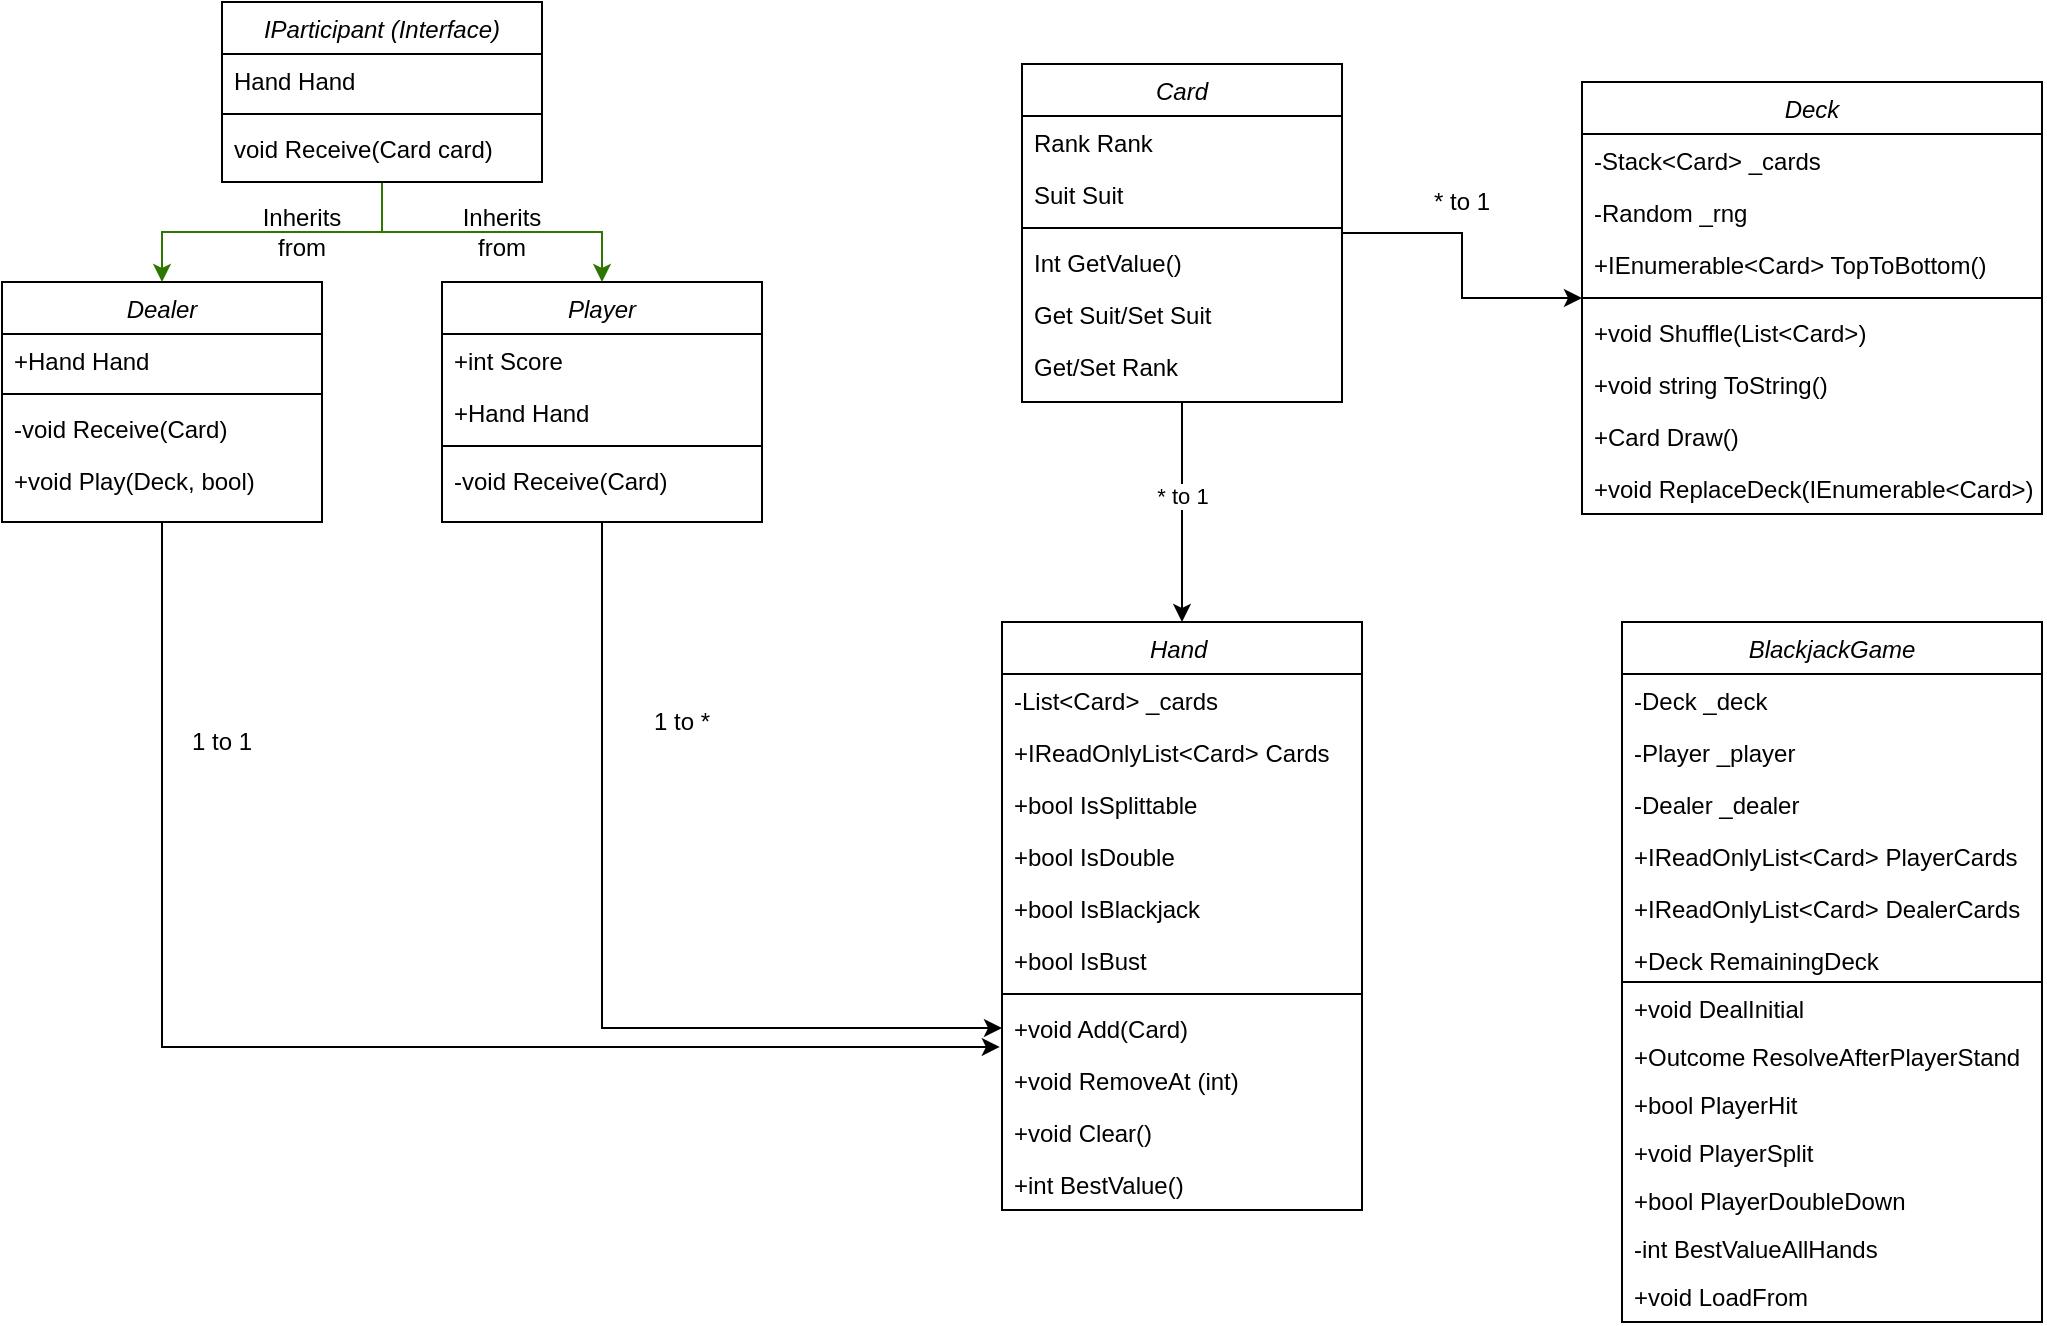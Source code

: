 <mxfile>
    <diagram id="C5RBs43oDa-KdzZeNtuy" name="Page-1">
        <mxGraphModel dx="2141" dy="678" grid="1" gridSize="10" guides="1" tooltips="1" connect="1" arrows="1" fold="1" page="1" pageScale="1" pageWidth="827" pageHeight="1169" background="#ffffff" math="0" shadow="0">
            <root>
                <mxCell id="WIyWlLk6GJQsqaUBKTNV-0"/>
                <mxCell id="WIyWlLk6GJQsqaUBKTNV-1" parent="WIyWlLk6GJQsqaUBKTNV-0"/>
                <mxCell id="kNFxLXK5cxlLBffTxhxj-11" style="edgeStyle=orthogonalEdgeStyle;rounded=0;orthogonalLoop=1;jettySize=auto;html=1;" parent="WIyWlLk6GJQsqaUBKTNV-1" source="zkfFHV4jXpPFQw0GAbJ--0" target="kNFxLXK5cxlLBffTxhxj-1" edge="1">
                    <mxGeometry relative="1" as="geometry"/>
                </mxCell>
                <mxCell id="kNFxLXK5cxlLBffTxhxj-12" style="edgeStyle=orthogonalEdgeStyle;rounded=0;orthogonalLoop=1;jettySize=auto;html=1;entryX=0.5;entryY=0;entryDx=0;entryDy=0;" parent="WIyWlLk6GJQsqaUBKTNV-1" source="zkfFHV4jXpPFQw0GAbJ--0" target="kNFxLXK5cxlLBffTxhxj-7" edge="1">
                    <mxGeometry relative="1" as="geometry">
                        <Array as="points">
                            <mxPoint x="90" y="330"/>
                        </Array>
                    </mxGeometry>
                </mxCell>
                <mxCell id="0" value="* to 1" style="edgeLabel;html=1;align=center;verticalAlign=middle;resizable=0;points=[];" parent="kNFxLXK5cxlLBffTxhxj-12" vertex="1" connectable="0">
                    <mxGeometry x="-0.145" relative="1" as="geometry">
                        <mxPoint as="offset"/>
                    </mxGeometry>
                </mxCell>
                <mxCell id="zkfFHV4jXpPFQw0GAbJ--0" value="Card" style="swimlane;fontStyle=2;align=center;verticalAlign=top;childLayout=stackLayout;horizontal=1;startSize=26;horizontalStack=0;resizeParent=1;resizeLast=0;collapsible=1;marginBottom=0;rounded=0;shadow=0;strokeWidth=1;" parent="WIyWlLk6GJQsqaUBKTNV-1" vertex="1">
                    <mxGeometry x="10" y="61" width="160" height="169" as="geometry">
                        <mxRectangle x="230" y="140" width="160" height="26" as="alternateBounds"/>
                    </mxGeometry>
                </mxCell>
                <mxCell id="zkfFHV4jXpPFQw0GAbJ--1" value="Rank Rank " style="text;align=left;verticalAlign=top;spacingLeft=4;spacingRight=4;overflow=hidden;rotatable=0;points=[[0,0.5],[1,0.5]];portConstraint=eastwest;" parent="zkfFHV4jXpPFQw0GAbJ--0" vertex="1">
                    <mxGeometry y="26" width="160" height="26" as="geometry"/>
                </mxCell>
                <mxCell id="zkfFHV4jXpPFQw0GAbJ--2" value="Suit Suit" style="text;align=left;verticalAlign=top;spacingLeft=4;spacingRight=4;overflow=hidden;rotatable=0;points=[[0,0.5],[1,0.5]];portConstraint=eastwest;rounded=0;shadow=0;html=0;" parent="zkfFHV4jXpPFQw0GAbJ--0" vertex="1">
                    <mxGeometry y="52" width="160" height="26" as="geometry"/>
                </mxCell>
                <mxCell id="zkfFHV4jXpPFQw0GAbJ--4" value="" style="line;html=1;strokeWidth=1;align=left;verticalAlign=middle;spacingTop=-1;spacingLeft=3;spacingRight=3;rotatable=0;labelPosition=right;points=[];portConstraint=eastwest;" parent="zkfFHV4jXpPFQw0GAbJ--0" vertex="1">
                    <mxGeometry y="78" width="160" height="8" as="geometry"/>
                </mxCell>
                <mxCell id="zkfFHV4jXpPFQw0GAbJ--5" value="Int GetValue()" style="text;align=left;verticalAlign=top;spacingLeft=4;spacingRight=4;overflow=hidden;rotatable=0;points=[[0,0.5],[1,0.5]];portConstraint=eastwest;" parent="zkfFHV4jXpPFQw0GAbJ--0" vertex="1">
                    <mxGeometry y="86" width="160" height="26" as="geometry"/>
                </mxCell>
                <mxCell id="2" value="Get Suit/Set Suit" style="text;align=left;verticalAlign=top;spacingLeft=4;spacingRight=4;overflow=hidden;rotatable=0;points=[[0,0.5],[1,0.5]];portConstraint=eastwest;" parent="zkfFHV4jXpPFQw0GAbJ--0" vertex="1">
                    <mxGeometry y="112" width="160" height="26" as="geometry"/>
                </mxCell>
                <mxCell id="3" value="Get/Set Rank" style="text;align=left;verticalAlign=top;spacingLeft=4;spacingRight=4;overflow=hidden;rotatable=0;points=[[0,0.5],[1,0.5]];portConstraint=eastwest;" parent="zkfFHV4jXpPFQw0GAbJ--0" vertex="1">
                    <mxGeometry y="138" width="160" height="26" as="geometry"/>
                </mxCell>
                <mxCell id="kNFxLXK5cxlLBffTxhxj-1" value="Deck" style="swimlane;fontStyle=2;align=center;verticalAlign=top;childLayout=stackLayout;horizontal=1;startSize=26;horizontalStack=0;resizeParent=1;resizeLast=0;collapsible=1;marginBottom=0;rounded=0;shadow=0;strokeWidth=1;" parent="WIyWlLk6GJQsqaUBKTNV-1" vertex="1">
                    <mxGeometry x="290" y="70" width="230" height="216" as="geometry">
                        <mxRectangle x="230" y="140" width="160" height="26" as="alternateBounds"/>
                    </mxGeometry>
                </mxCell>
                <mxCell id="kNFxLXK5cxlLBffTxhxj-2" value="-Stack&lt;Card&gt; _cards" style="text;align=left;verticalAlign=top;spacingLeft=4;spacingRight=4;overflow=hidden;rotatable=0;points=[[0,0.5],[1,0.5]];portConstraint=eastwest;" parent="kNFxLXK5cxlLBffTxhxj-1" vertex="1">
                    <mxGeometry y="26" width="230" height="26" as="geometry"/>
                </mxCell>
                <mxCell id="kNFxLXK5cxlLBffTxhxj-6" value="-Random _rng" style="text;align=left;verticalAlign=top;spacingLeft=4;spacingRight=4;overflow=hidden;rotatable=0;points=[[0,0.5],[1,0.5]];portConstraint=eastwest;" parent="kNFxLXK5cxlLBffTxhxj-1" vertex="1">
                    <mxGeometry y="52" width="230" height="26" as="geometry"/>
                </mxCell>
                <mxCell id="12" value="+IEnumerable&lt;Card&gt; TopToBottom()" style="text;align=left;verticalAlign=top;spacingLeft=4;spacingRight=4;overflow=hidden;rotatable=0;points=[[0,0.5],[1,0.5]];portConstraint=eastwest;" parent="kNFxLXK5cxlLBffTxhxj-1" vertex="1">
                    <mxGeometry y="78" width="230" height="26" as="geometry"/>
                </mxCell>
                <mxCell id="kNFxLXK5cxlLBffTxhxj-5" value="" style="line;html=1;strokeWidth=1;align=left;verticalAlign=middle;spacingTop=-1;spacingLeft=3;spacingRight=3;rotatable=0;labelPosition=right;points=[];portConstraint=eastwest;" parent="kNFxLXK5cxlLBffTxhxj-1" vertex="1">
                    <mxGeometry y="104" width="230" height="8" as="geometry"/>
                </mxCell>
                <mxCell id="13" value="+void Shuffle(List&lt;Card&gt;)" style="text;align=left;verticalAlign=top;spacingLeft=4;spacingRight=4;overflow=hidden;rotatable=0;points=[[0,0.5],[1,0.5]];portConstraint=eastwest;" parent="kNFxLXK5cxlLBffTxhxj-1" vertex="1">
                    <mxGeometry y="112" width="230" height="26" as="geometry"/>
                </mxCell>
                <mxCell id="14" value="+void string ToString()" style="text;align=left;verticalAlign=top;spacingLeft=4;spacingRight=4;overflow=hidden;rotatable=0;points=[[0,0.5],[1,0.5]];portConstraint=eastwest;" parent="kNFxLXK5cxlLBffTxhxj-1" vertex="1">
                    <mxGeometry y="138" width="230" height="26" as="geometry"/>
                </mxCell>
                <mxCell id="15" value="+Card Draw()" style="text;align=left;verticalAlign=top;spacingLeft=4;spacingRight=4;overflow=hidden;rotatable=0;points=[[0,0.5],[1,0.5]];portConstraint=eastwest;" parent="kNFxLXK5cxlLBffTxhxj-1" vertex="1">
                    <mxGeometry y="164" width="230" height="26" as="geometry"/>
                </mxCell>
                <mxCell id="16" value="+void ReplaceDeck(IEnumerable&lt;Card&gt;)" style="text;align=left;verticalAlign=top;spacingLeft=4;spacingRight=4;overflow=hidden;rotatable=0;points=[[0,0.5],[1,0.5]];portConstraint=eastwest;" parent="kNFxLXK5cxlLBffTxhxj-1" vertex="1">
                    <mxGeometry y="190" width="230" height="26" as="geometry"/>
                </mxCell>
                <mxCell id="kNFxLXK5cxlLBffTxhxj-7" value="Hand " style="swimlane;fontStyle=2;align=center;verticalAlign=top;childLayout=stackLayout;horizontal=1;startSize=26;horizontalStack=0;resizeParent=1;resizeLast=0;collapsible=1;marginBottom=0;rounded=0;shadow=0;strokeWidth=1;" parent="WIyWlLk6GJQsqaUBKTNV-1" vertex="1">
                    <mxGeometry y="340" width="180" height="294" as="geometry">
                        <mxRectangle x="230" y="140" width="160" height="26" as="alternateBounds"/>
                    </mxGeometry>
                </mxCell>
                <mxCell id="kNFxLXK5cxlLBffTxhxj-8" value="-List&lt;Card&gt; _cards" style="text;align=left;verticalAlign=top;spacingLeft=4;spacingRight=4;overflow=hidden;rotatable=0;points=[[0,0.5],[1,0.5]];portConstraint=eastwest;" parent="kNFxLXK5cxlLBffTxhxj-7" vertex="1">
                    <mxGeometry y="26" width="180" height="26" as="geometry"/>
                </mxCell>
                <mxCell id="17" value="+IReadOnlyList&lt;Card&gt; Cards" style="text;align=left;verticalAlign=top;spacingLeft=4;spacingRight=4;overflow=hidden;rotatable=0;points=[[0,0.5],[1,0.5]];portConstraint=eastwest;" parent="kNFxLXK5cxlLBffTxhxj-7" vertex="1">
                    <mxGeometry y="52" width="180" height="26" as="geometry"/>
                </mxCell>
                <mxCell id="22" value="+bool IsSplittable" style="text;align=left;verticalAlign=top;spacingLeft=4;spacingRight=4;overflow=hidden;rotatable=0;points=[[0,0.5],[1,0.5]];portConstraint=eastwest;" parent="kNFxLXK5cxlLBffTxhxj-7" vertex="1">
                    <mxGeometry y="78" width="180" height="26" as="geometry"/>
                </mxCell>
                <mxCell id="23" value="+bool IsDouble" style="text;align=left;verticalAlign=top;spacingLeft=4;spacingRight=4;overflow=hidden;rotatable=0;points=[[0,0.5],[1,0.5]];portConstraint=eastwest;" parent="kNFxLXK5cxlLBffTxhxj-7" vertex="1">
                    <mxGeometry y="104" width="180" height="26" as="geometry"/>
                </mxCell>
                <mxCell id="24" value="+bool IsBlackjack" style="text;align=left;verticalAlign=top;spacingLeft=4;spacingRight=4;overflow=hidden;rotatable=0;points=[[0,0.5],[1,0.5]];portConstraint=eastwest;" parent="kNFxLXK5cxlLBffTxhxj-7" vertex="1">
                    <mxGeometry y="130" width="180" height="26" as="geometry"/>
                </mxCell>
                <mxCell id="25" value="+bool IsBust" style="text;align=left;verticalAlign=top;spacingLeft=4;spacingRight=4;overflow=hidden;rotatable=0;points=[[0,0.5],[1,0.5]];portConstraint=eastwest;" parent="kNFxLXK5cxlLBffTxhxj-7" vertex="1">
                    <mxGeometry y="156" width="180" height="26" as="geometry"/>
                </mxCell>
                <mxCell id="kNFxLXK5cxlLBffTxhxj-9" value="" style="line;html=1;strokeWidth=1;align=left;verticalAlign=middle;spacingTop=-1;spacingLeft=3;spacingRight=3;rotatable=0;labelPosition=right;points=[];portConstraint=eastwest;" parent="kNFxLXK5cxlLBffTxhxj-7" vertex="1">
                    <mxGeometry y="182" width="180" height="8" as="geometry"/>
                </mxCell>
                <mxCell id="kNFxLXK5cxlLBffTxhxj-10" value="+void Add(Card)" style="text;align=left;verticalAlign=top;spacingLeft=4;spacingRight=4;overflow=hidden;rotatable=0;points=[[0,0.5],[1,0.5]];portConstraint=eastwest;" parent="kNFxLXK5cxlLBffTxhxj-7" vertex="1">
                    <mxGeometry y="190" width="180" height="26" as="geometry"/>
                </mxCell>
                <mxCell id="18" value="+void RemoveAt (int)" style="text;align=left;verticalAlign=top;spacingLeft=4;spacingRight=4;overflow=hidden;rotatable=0;points=[[0,0.5],[1,0.5]];portConstraint=eastwest;" parent="kNFxLXK5cxlLBffTxhxj-7" vertex="1">
                    <mxGeometry y="216" width="180" height="26" as="geometry"/>
                </mxCell>
                <mxCell id="19" value="+void Clear()" style="text;align=left;verticalAlign=top;spacingLeft=4;spacingRight=4;overflow=hidden;rotatable=0;points=[[0,0.5],[1,0.5]];portConstraint=eastwest;" parent="kNFxLXK5cxlLBffTxhxj-7" vertex="1">
                    <mxGeometry y="242" width="180" height="26" as="geometry"/>
                </mxCell>
                <mxCell id="20" value="+int BestValue()" style="text;align=left;verticalAlign=top;spacingLeft=4;spacingRight=4;overflow=hidden;rotatable=0;points=[[0,0.5],[1,0.5]];portConstraint=eastwest;" parent="kNFxLXK5cxlLBffTxhxj-7" vertex="1">
                    <mxGeometry y="268" width="180" height="26" as="geometry"/>
                </mxCell>
                <mxCell id="kNFxLXK5cxlLBffTxhxj-13" value="BlackjackGame&#xa;" style="swimlane;fontStyle=2;align=center;verticalAlign=top;childLayout=stackLayout;horizontal=1;startSize=26;horizontalStack=0;resizeParent=1;resizeLast=0;collapsible=1;marginBottom=0;rounded=0;shadow=0;strokeWidth=1;" parent="WIyWlLk6GJQsqaUBKTNV-1" vertex="1">
                    <mxGeometry x="310" y="340" width="210" height="350" as="geometry">
                        <mxRectangle x="230" y="140" width="160" height="26" as="alternateBounds"/>
                    </mxGeometry>
                </mxCell>
                <mxCell id="kNFxLXK5cxlLBffTxhxj-14" value="-Deck _deck" style="text;align=left;verticalAlign=top;spacingLeft=4;spacingRight=4;overflow=hidden;rotatable=0;points=[[0,0.5],[1,0.5]];portConstraint=eastwest;" parent="kNFxLXK5cxlLBffTxhxj-13" vertex="1">
                    <mxGeometry y="26" width="210" height="26" as="geometry"/>
                </mxCell>
                <mxCell id="kNFxLXK5cxlLBffTxhxj-43" value="-Player _player" style="text;align=left;verticalAlign=top;spacingLeft=4;spacingRight=4;overflow=hidden;rotatable=0;points=[[0,0.5],[1,0.5]];portConstraint=eastwest;" parent="kNFxLXK5cxlLBffTxhxj-13" vertex="1">
                    <mxGeometry y="52" width="210" height="26" as="geometry"/>
                </mxCell>
                <mxCell id="kNFxLXK5cxlLBffTxhxj-44" value="-Dealer _dealer" style="text;align=left;verticalAlign=top;spacingLeft=4;spacingRight=4;overflow=hidden;rotatable=0;points=[[0,0.5],[1,0.5]];portConstraint=eastwest;" parent="kNFxLXK5cxlLBffTxhxj-13" vertex="1">
                    <mxGeometry y="78" width="210" height="26" as="geometry"/>
                </mxCell>
                <mxCell id="kMRXbkimgs7CyqGG5tCt-0" value="+IReadOnlyList&lt;Card&gt; PlayerCards" style="text;align=left;verticalAlign=top;spacingLeft=4;spacingRight=4;overflow=hidden;rotatable=0;points=[[0,0.5],[1,0.5]];portConstraint=eastwest;" parent="kNFxLXK5cxlLBffTxhxj-13" vertex="1">
                    <mxGeometry y="104" width="210" height="26" as="geometry"/>
                </mxCell>
                <mxCell id="kMRXbkimgs7CyqGG5tCt-1" value="+IReadOnlyList&lt;Card&gt; DealerCards" style="text;align=left;verticalAlign=top;spacingLeft=4;spacingRight=4;overflow=hidden;rotatable=0;points=[[0,0.5],[1,0.5]];portConstraint=eastwest;" parent="kNFxLXK5cxlLBffTxhxj-13" vertex="1">
                    <mxGeometry y="130" width="210" height="26" as="geometry"/>
                </mxCell>
                <mxCell id="kMRXbkimgs7CyqGG5tCt-2" value="+Deck RemainingDeck" style="text;align=left;verticalAlign=top;spacingLeft=4;spacingRight=4;overflow=hidden;rotatable=0;points=[[0,0.5],[1,0.5]];portConstraint=eastwest;" parent="kNFxLXK5cxlLBffTxhxj-13" vertex="1">
                    <mxGeometry y="156" width="210" height="24" as="geometry"/>
                </mxCell>
                <mxCell id="kMRXbkimgs7CyqGG5tCt-3" value="" style="endArrow=none;html=1;rounded=0;" parent="kNFxLXK5cxlLBffTxhxj-13" edge="1">
                    <mxGeometry width="50" height="50" relative="1" as="geometry">
                        <mxPoint y="180" as="sourcePoint"/>
                        <mxPoint x="210" y="180" as="targetPoint"/>
                    </mxGeometry>
                </mxCell>
                <mxCell id="kMRXbkimgs7CyqGG5tCt-6" value="+void DealInitial" style="text;align=left;verticalAlign=top;spacingLeft=4;spacingRight=4;overflow=hidden;rotatable=0;points=[[0,0.5],[1,0.5]];portConstraint=eastwest;" parent="kNFxLXK5cxlLBffTxhxj-13" vertex="1">
                    <mxGeometry y="180" width="210" height="24" as="geometry"/>
                </mxCell>
                <mxCell id="5" value="+Outcome ResolveAfterPlayerStand" style="text;align=left;verticalAlign=top;spacingLeft=4;spacingRight=4;overflow=hidden;rotatable=0;points=[[0,0.5],[1,0.5]];portConstraint=eastwest;" parent="kNFxLXK5cxlLBffTxhxj-13" vertex="1">
                    <mxGeometry y="204" width="210" height="24" as="geometry"/>
                </mxCell>
                <mxCell id="6" value="+bool PlayerHit" style="text;align=left;verticalAlign=top;spacingLeft=4;spacingRight=4;overflow=hidden;rotatable=0;points=[[0,0.5],[1,0.5]];portConstraint=eastwest;" parent="kNFxLXK5cxlLBffTxhxj-13" vertex="1">
                    <mxGeometry y="228" width="210" height="24" as="geometry"/>
                </mxCell>
                <mxCell id="7" value="+void PlayerSplit" style="text;align=left;verticalAlign=top;spacingLeft=4;spacingRight=4;overflow=hidden;rotatable=0;points=[[0,0.5],[1,0.5]];portConstraint=eastwest;" parent="kNFxLXK5cxlLBffTxhxj-13" vertex="1">
                    <mxGeometry y="252" width="210" height="24" as="geometry"/>
                </mxCell>
                <mxCell id="8" value="+bool PlayerDoubleDown" style="text;align=left;verticalAlign=top;spacingLeft=4;spacingRight=4;overflow=hidden;rotatable=0;points=[[0,0.5],[1,0.5]];portConstraint=eastwest;" parent="kNFxLXK5cxlLBffTxhxj-13" vertex="1">
                    <mxGeometry y="276" width="210" height="24" as="geometry"/>
                </mxCell>
                <mxCell id="9" value="-int BestValueAllHands" style="text;align=left;verticalAlign=top;spacingLeft=4;spacingRight=4;overflow=hidden;rotatable=0;points=[[0,0.5],[1,0.5]];portConstraint=eastwest;" parent="kNFxLXK5cxlLBffTxhxj-13" vertex="1">
                    <mxGeometry y="300" width="210" height="24" as="geometry"/>
                </mxCell>
                <mxCell id="10" value="+void LoadFrom" style="text;align=left;verticalAlign=top;spacingLeft=4;spacingRight=4;overflow=hidden;rotatable=0;points=[[0,0.5],[1,0.5]];portConstraint=eastwest;" parent="kNFxLXK5cxlLBffTxhxj-13" vertex="1">
                    <mxGeometry y="324" width="210" height="24" as="geometry"/>
                </mxCell>
                <mxCell id="kNFxLXK5cxlLBffTxhxj-23" value="Dealer" style="swimlane;fontStyle=2;align=center;verticalAlign=top;childLayout=stackLayout;horizontal=1;startSize=26;horizontalStack=0;resizeParent=1;resizeLast=0;collapsible=1;marginBottom=0;rounded=0;shadow=0;strokeWidth=1;" parent="WIyWlLk6GJQsqaUBKTNV-1" vertex="1">
                    <mxGeometry x="-500" y="170" width="160" height="120" as="geometry">
                        <mxRectangle x="230" y="140" width="160" height="26" as="alternateBounds"/>
                    </mxGeometry>
                </mxCell>
                <mxCell id="28" value="+Hand Hand" style="text;align=left;verticalAlign=top;spacingLeft=4;spacingRight=4;overflow=hidden;rotatable=0;points=[[0,0.5],[1,0.5]];portConstraint=eastwest;" parent="kNFxLXK5cxlLBffTxhxj-23" vertex="1">
                    <mxGeometry y="26" width="160" height="26" as="geometry"/>
                </mxCell>
                <mxCell id="kNFxLXK5cxlLBffTxhxj-25" value="" style="line;html=1;strokeWidth=1;align=left;verticalAlign=middle;spacingTop=-1;spacingLeft=3;spacingRight=3;rotatable=0;labelPosition=right;points=[];portConstraint=eastwest;" parent="kNFxLXK5cxlLBffTxhxj-23" vertex="1">
                    <mxGeometry y="52" width="160" height="8" as="geometry"/>
                </mxCell>
                <mxCell id="27" value="-void Receive(Card)" style="text;align=left;verticalAlign=top;spacingLeft=4;spacingRight=4;overflow=hidden;rotatable=0;points=[[0,0.5],[1,0.5]];portConstraint=eastwest;" parent="kNFxLXK5cxlLBffTxhxj-23" vertex="1">
                    <mxGeometry y="60" width="160" height="26" as="geometry"/>
                </mxCell>
                <mxCell id="29" value="+void Play(Deck, bool)" style="text;align=left;verticalAlign=top;spacingLeft=4;spacingRight=4;overflow=hidden;rotatable=0;points=[[0,0.5],[1,0.5]];portConstraint=eastwest;" parent="kNFxLXK5cxlLBffTxhxj-23" vertex="1">
                    <mxGeometry y="86" width="160" height="26" as="geometry"/>
                </mxCell>
                <mxCell id="kNFxLXK5cxlLBffTxhxj-31" style="edgeStyle=orthogonalEdgeStyle;rounded=0;orthogonalLoop=1;jettySize=auto;html=1;" parent="WIyWlLk6GJQsqaUBKTNV-1" source="kNFxLXK5cxlLBffTxhxj-27" target="kNFxLXK5cxlLBffTxhxj-10" edge="1">
                    <mxGeometry relative="1" as="geometry"/>
                </mxCell>
                <mxCell id="kNFxLXK5cxlLBffTxhxj-27" value="Player" style="swimlane;fontStyle=2;align=center;verticalAlign=top;childLayout=stackLayout;horizontal=1;startSize=26;horizontalStack=0;resizeParent=1;resizeLast=0;collapsible=1;marginBottom=0;rounded=0;shadow=0;strokeWidth=1;" parent="WIyWlLk6GJQsqaUBKTNV-1" vertex="1">
                    <mxGeometry x="-280" y="170" width="160" height="120" as="geometry">
                        <mxRectangle x="230" y="140" width="160" height="26" as="alternateBounds"/>
                    </mxGeometry>
                </mxCell>
                <mxCell id="kNFxLXK5cxlLBffTxhxj-28" value="+int Score" style="text;align=left;verticalAlign=top;spacingLeft=4;spacingRight=4;overflow=hidden;rotatable=0;points=[[0,0.5],[1,0.5]];portConstraint=eastwest;" parent="kNFxLXK5cxlLBffTxhxj-27" vertex="1">
                    <mxGeometry y="26" width="160" height="26" as="geometry"/>
                </mxCell>
                <mxCell id="26" value="+Hand Hand" style="text;align=left;verticalAlign=top;spacingLeft=4;spacingRight=4;overflow=hidden;rotatable=0;points=[[0,0.5],[1,0.5]];portConstraint=eastwest;" parent="kNFxLXK5cxlLBffTxhxj-27" vertex="1">
                    <mxGeometry y="52" width="160" height="26" as="geometry"/>
                </mxCell>
                <mxCell id="kNFxLXK5cxlLBffTxhxj-29" value="" style="line;html=1;strokeWidth=1;align=left;verticalAlign=middle;spacingTop=-1;spacingLeft=3;spacingRight=3;rotatable=0;labelPosition=right;points=[];portConstraint=eastwest;" parent="kNFxLXK5cxlLBffTxhxj-27" vertex="1">
                    <mxGeometry y="78" width="160" height="8" as="geometry"/>
                </mxCell>
                <mxCell id="kNFxLXK5cxlLBffTxhxj-30" value="-void Receive(Card)" style="text;align=left;verticalAlign=top;spacingLeft=4;spacingRight=4;overflow=hidden;rotatable=0;points=[[0,0.5],[1,0.5]];portConstraint=eastwest;" parent="kNFxLXK5cxlLBffTxhxj-27" vertex="1">
                    <mxGeometry y="86" width="160" height="26" as="geometry"/>
                </mxCell>
                <mxCell id="kNFxLXK5cxlLBffTxhxj-36" style="edgeStyle=orthogonalEdgeStyle;rounded=0;orthogonalLoop=1;jettySize=auto;html=1;fillColor=#60a917;strokeColor=#2D7600;" parent="WIyWlLk6GJQsqaUBKTNV-1" source="kNFxLXK5cxlLBffTxhxj-32" target="kNFxLXK5cxlLBffTxhxj-23" edge="1">
                    <mxGeometry relative="1" as="geometry"/>
                </mxCell>
                <mxCell id="kNFxLXK5cxlLBffTxhxj-37" style="edgeStyle=orthogonalEdgeStyle;rounded=0;orthogonalLoop=1;jettySize=auto;html=1;fillColor=#60a917;strokeColor=#2D7600;" parent="WIyWlLk6GJQsqaUBKTNV-1" source="kNFxLXK5cxlLBffTxhxj-32" target="kNFxLXK5cxlLBffTxhxj-27" edge="1">
                    <mxGeometry relative="1" as="geometry"/>
                </mxCell>
                <mxCell id="kNFxLXK5cxlLBffTxhxj-32" value="IParticipant (Interface)" style="swimlane;fontStyle=2;align=center;verticalAlign=top;childLayout=stackLayout;horizontal=1;startSize=26;horizontalStack=0;resizeParent=1;resizeLast=0;collapsible=1;marginBottom=0;rounded=0;shadow=0;strokeWidth=1;" parent="WIyWlLk6GJQsqaUBKTNV-1" vertex="1">
                    <mxGeometry x="-390" y="30" width="160" height="90" as="geometry">
                        <mxRectangle x="230" y="140" width="160" height="26" as="alternateBounds"/>
                    </mxGeometry>
                </mxCell>
                <mxCell id="kNFxLXK5cxlLBffTxhxj-33" value="Hand Hand" style="text;align=left;verticalAlign=top;spacingLeft=4;spacingRight=4;overflow=hidden;rotatable=0;points=[[0,0.5],[1,0.5]];portConstraint=eastwest;" parent="kNFxLXK5cxlLBffTxhxj-32" vertex="1">
                    <mxGeometry y="26" width="160" height="26" as="geometry"/>
                </mxCell>
                <mxCell id="kNFxLXK5cxlLBffTxhxj-34" value="" style="line;html=1;strokeWidth=1;align=left;verticalAlign=middle;spacingTop=-1;spacingLeft=3;spacingRight=3;rotatable=0;labelPosition=right;points=[];portConstraint=eastwest;" parent="kNFxLXK5cxlLBffTxhxj-32" vertex="1">
                    <mxGeometry y="52" width="160" height="8" as="geometry"/>
                </mxCell>
                <mxCell id="kNFxLXK5cxlLBffTxhxj-35" value="void Receive(Card card)" style="text;align=left;verticalAlign=top;spacingLeft=4;spacingRight=4;overflow=hidden;rotatable=0;points=[[0,0.5],[1,0.5]];portConstraint=eastwest;" parent="kNFxLXK5cxlLBffTxhxj-32" vertex="1">
                    <mxGeometry y="60" width="160" height="26" as="geometry"/>
                </mxCell>
                <mxCell id="kNFxLXK5cxlLBffTxhxj-38" value="Inherits from" style="text;html=1;align=center;verticalAlign=middle;whiteSpace=wrap;rounded=0;" parent="WIyWlLk6GJQsqaUBKTNV-1" vertex="1">
                    <mxGeometry x="-280" y="130" width="60" height="30" as="geometry"/>
                </mxCell>
                <mxCell id="kNFxLXK5cxlLBffTxhxj-39" value="Inherits from" style="text;html=1;align=center;verticalAlign=middle;whiteSpace=wrap;rounded=0;" parent="WIyWlLk6GJQsqaUBKTNV-1" vertex="1">
                    <mxGeometry x="-380" y="130" width="60" height="30" as="geometry"/>
                </mxCell>
                <mxCell id="kMRXbkimgs7CyqGG5tCt-8" value="1 to *" style="text;html=1;align=center;verticalAlign=middle;whiteSpace=wrap;rounded=0;" parent="WIyWlLk6GJQsqaUBKTNV-1" vertex="1">
                    <mxGeometry x="-190" y="380" width="60" height="20" as="geometry"/>
                </mxCell>
                <mxCell id="kMRXbkimgs7CyqGG5tCt-9" value="* to 1" style="text;html=1;align=center;verticalAlign=middle;whiteSpace=wrap;rounded=0;" parent="WIyWlLk6GJQsqaUBKTNV-1" vertex="1">
                    <mxGeometry x="200" y="120" width="60" height="20" as="geometry"/>
                </mxCell>
                <mxCell id="_eiCWlZyrizvzZKgYawD-0" style="edgeStyle=orthogonalEdgeStyle;rounded=0;orthogonalLoop=1;jettySize=auto;html=1;entryX=-0.006;entryY=0.865;entryDx=0;entryDy=0;entryPerimeter=0;" parent="WIyWlLk6GJQsqaUBKTNV-1" source="kNFxLXK5cxlLBffTxhxj-23" target="kNFxLXK5cxlLBffTxhxj-10" edge="1">
                    <mxGeometry relative="1" as="geometry"/>
                </mxCell>
                <mxCell id="30" value="1 to 1" style="text;html=1;align=center;verticalAlign=middle;whiteSpace=wrap;rounded=0;" parent="WIyWlLk6GJQsqaUBKTNV-1" vertex="1">
                    <mxGeometry x="-420" y="390" width="60" height="20" as="geometry"/>
                </mxCell>
            </root>
        </mxGraphModel>
    </diagram>
</mxfile>